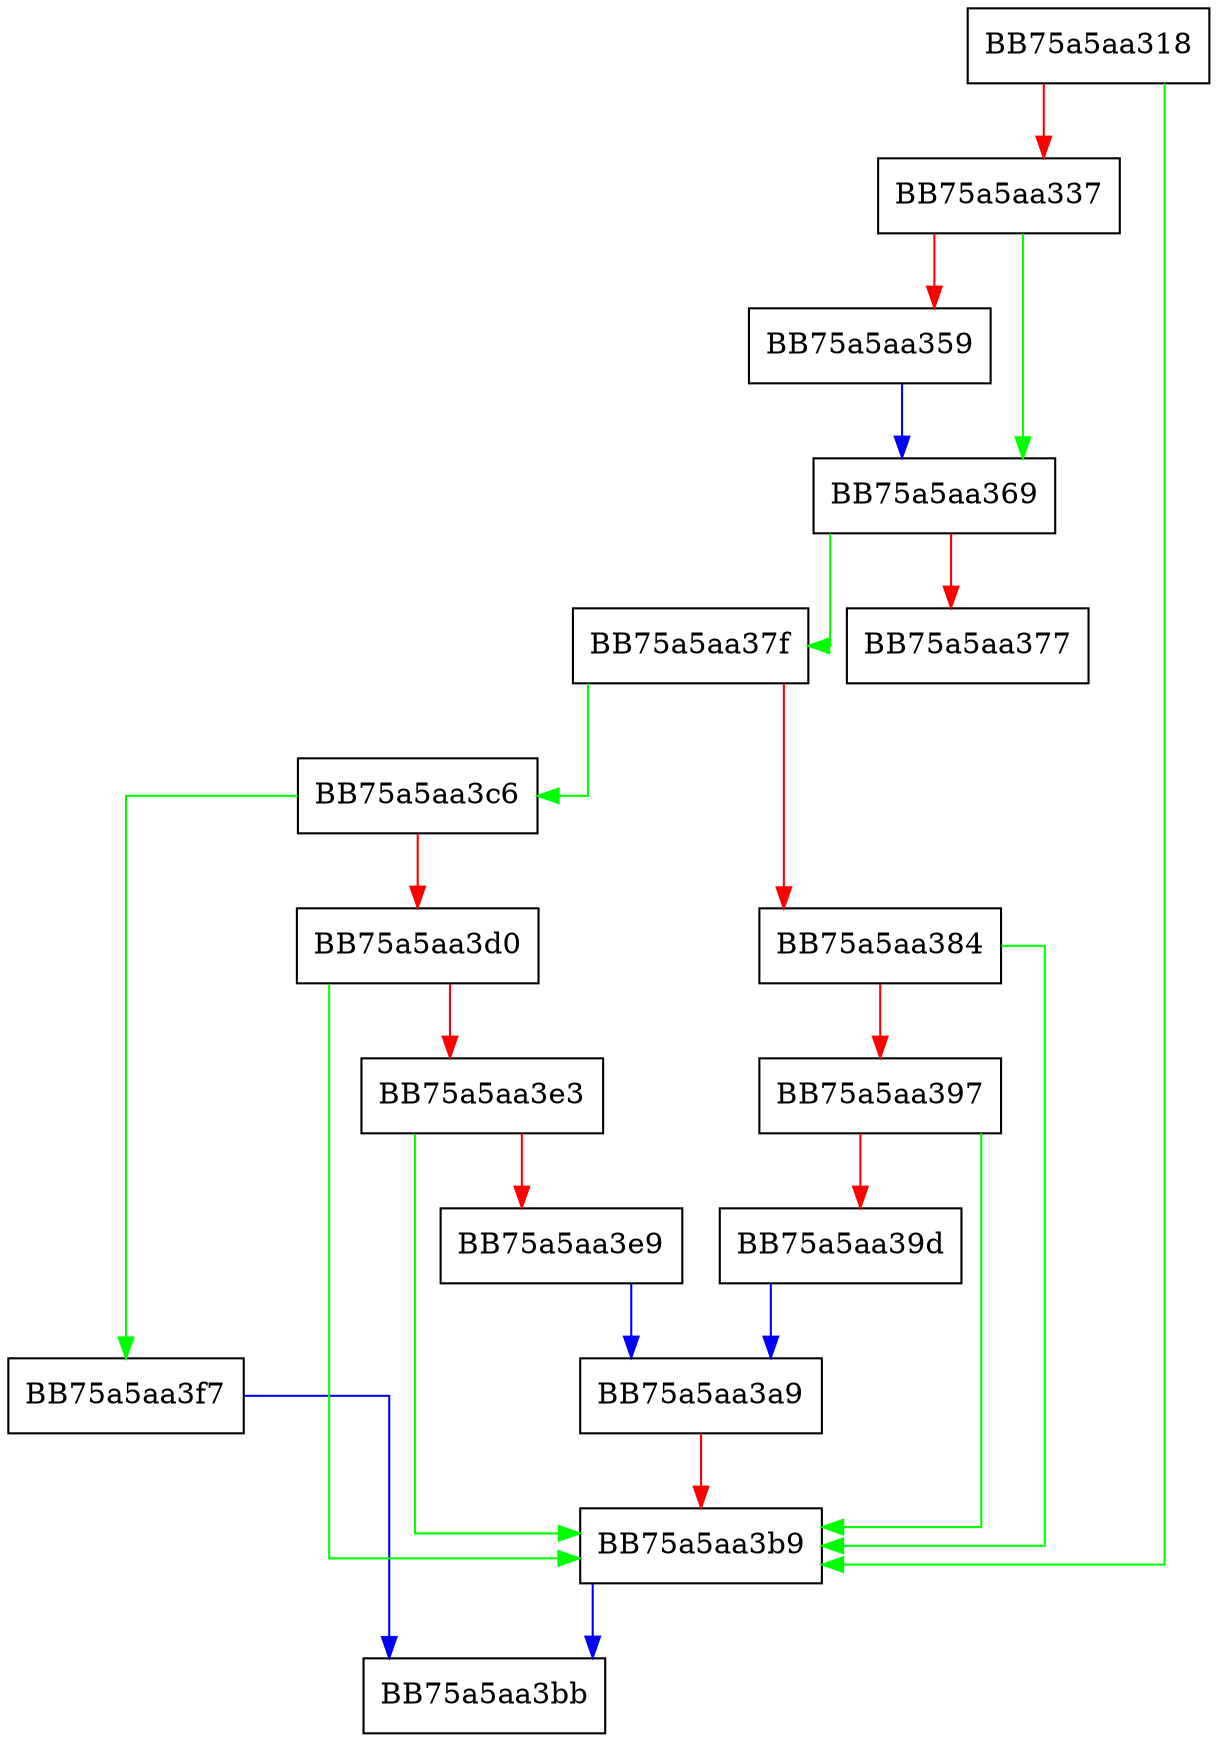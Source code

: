 digraph CanUseRepository {
  node [shape="box"];
  graph [splines=ortho];
  BB75a5aa318 -> BB75a5aa3b9 [color="green"];
  BB75a5aa318 -> BB75a5aa337 [color="red"];
  BB75a5aa337 -> BB75a5aa369 [color="green"];
  BB75a5aa337 -> BB75a5aa359 [color="red"];
  BB75a5aa359 -> BB75a5aa369 [color="blue"];
  BB75a5aa369 -> BB75a5aa37f [color="green"];
  BB75a5aa369 -> BB75a5aa377 [color="red"];
  BB75a5aa37f -> BB75a5aa3c6 [color="green"];
  BB75a5aa37f -> BB75a5aa384 [color="red"];
  BB75a5aa384 -> BB75a5aa3b9 [color="green"];
  BB75a5aa384 -> BB75a5aa397 [color="red"];
  BB75a5aa397 -> BB75a5aa3b9 [color="green"];
  BB75a5aa397 -> BB75a5aa39d [color="red"];
  BB75a5aa39d -> BB75a5aa3a9 [color="blue"];
  BB75a5aa3a9 -> BB75a5aa3b9 [color="red"];
  BB75a5aa3b9 -> BB75a5aa3bb [color="blue"];
  BB75a5aa3c6 -> BB75a5aa3f7 [color="green"];
  BB75a5aa3c6 -> BB75a5aa3d0 [color="red"];
  BB75a5aa3d0 -> BB75a5aa3b9 [color="green"];
  BB75a5aa3d0 -> BB75a5aa3e3 [color="red"];
  BB75a5aa3e3 -> BB75a5aa3b9 [color="green"];
  BB75a5aa3e3 -> BB75a5aa3e9 [color="red"];
  BB75a5aa3e9 -> BB75a5aa3a9 [color="blue"];
  BB75a5aa3f7 -> BB75a5aa3bb [color="blue"];
}